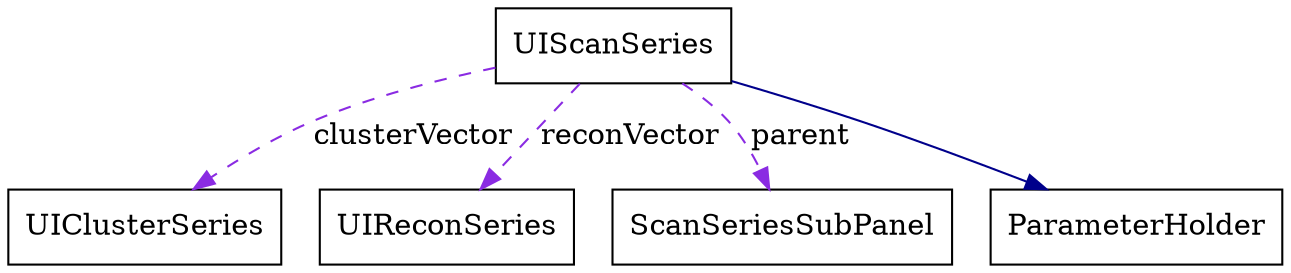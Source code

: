 digraph UIScanSeries {
    node [shape = "box"]

    uss [label = "UIScanSeries"];

    ucs [label = "UIClusterSeries"];
    urs [label = "UIReconSeries"];
    sssp [label = "ScanSeriesSubPanel"]; // no parent
    ph [label = "ParameterHolder"];


    uss -> ph [color = "blue4"];

    uss -> ucs [style = "dashed" color = "blueviolet" label = "clusterVector"];
    uss -> urs [style = "dashed" color = "blueviolet" label = "reconVector"];
    uss -> sssp [style = "dashed" color = "blueviolet" label = "parent"];
}
